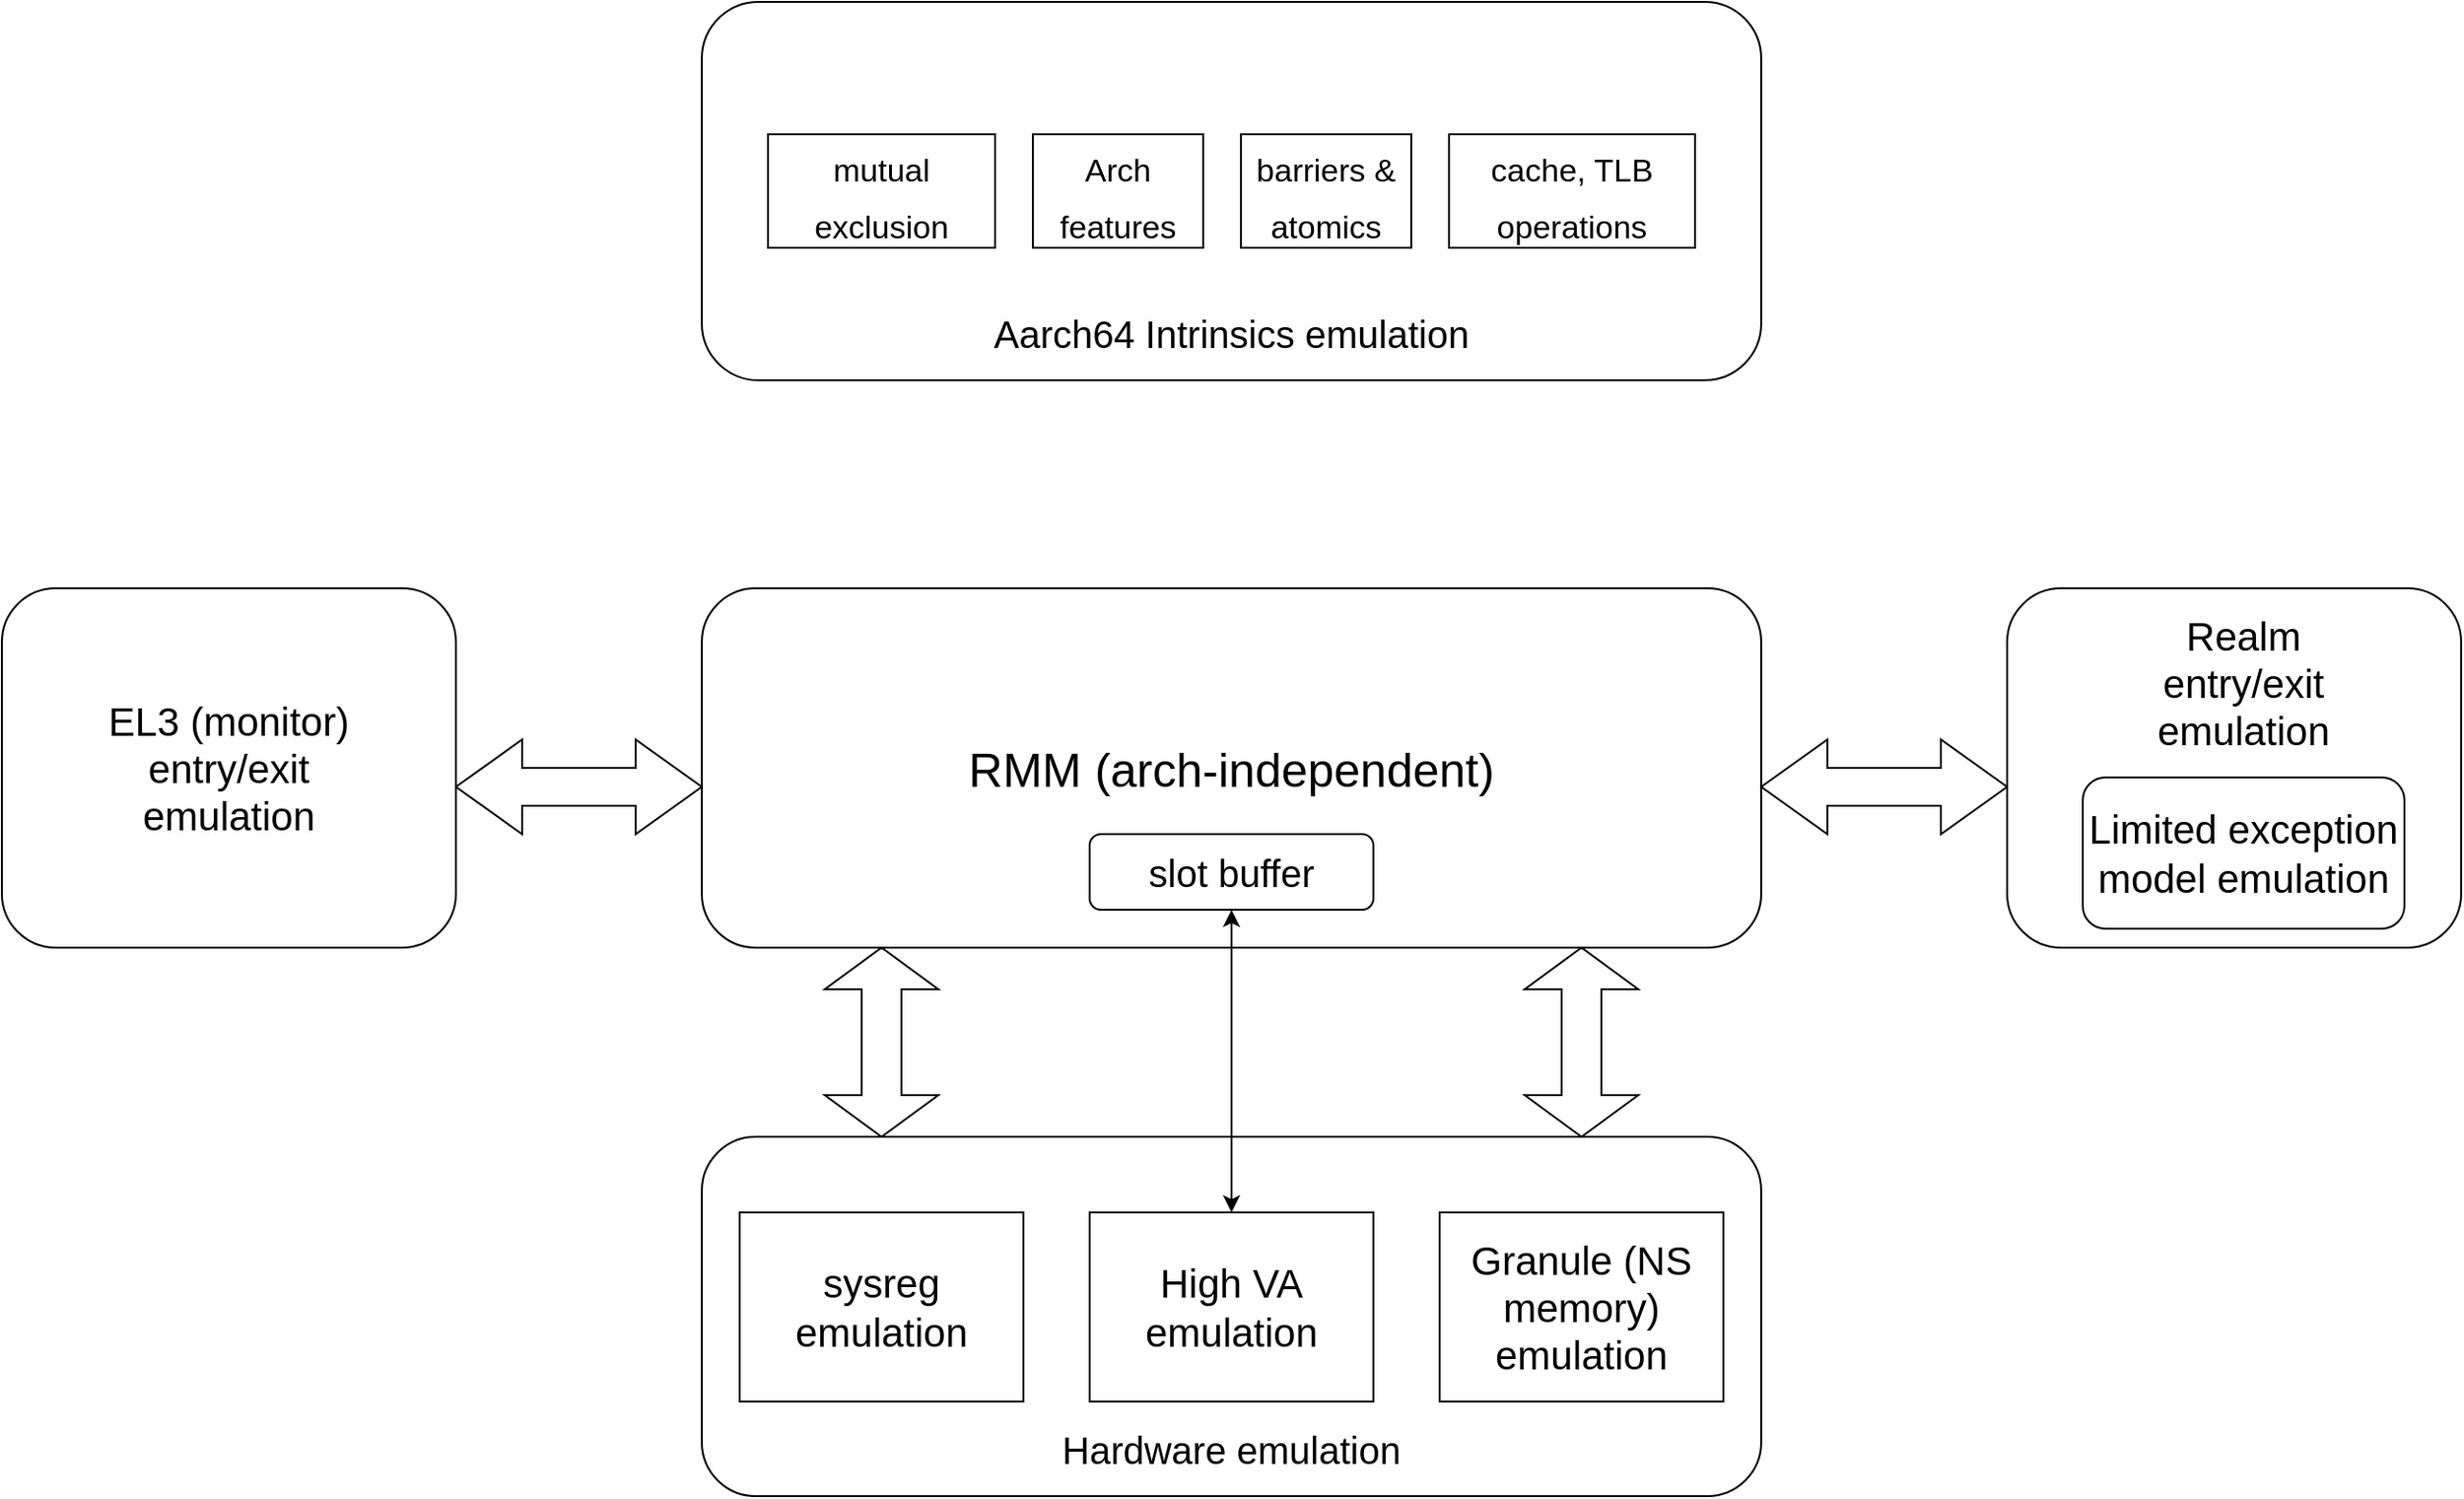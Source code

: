 <mxfile version="20.8.23" type="github">
  <diagram name="第 1 页" id="_ft1_ogU57z6ifeGg3HV">
    <mxGraphModel dx="1176" dy="1112" grid="1" gridSize="10" guides="1" tooltips="1" connect="1" arrows="1" fold="1" page="0" pageScale="1" pageWidth="2339" pageHeight="3300" math="0" shadow="0">
      <root>
        <mxCell id="0" />
        <mxCell id="1" parent="0" />
        <mxCell id="WEMd-4f8y04v5PAI4ZZ1-1" value="&lt;font style=&quot;font-size: 25px;&quot;&gt;RMM (arch-independent)&lt;/font&gt;" style="rounded=1;whiteSpace=wrap;html=1;" vertex="1" parent="1">
          <mxGeometry x="500" y="200" width="560" height="190" as="geometry" />
        </mxCell>
        <mxCell id="WEMd-4f8y04v5PAI4ZZ1-2" value="slot buffer" style="rounded=1;whiteSpace=wrap;html=1;fontSize=20;" vertex="1" parent="1">
          <mxGeometry x="705" y="330" width="150" height="40" as="geometry" />
        </mxCell>
        <mxCell id="WEMd-4f8y04v5PAI4ZZ1-13" value="" style="html=1;shadow=0;dashed=0;align=center;verticalAlign=middle;shape=mxgraph.arrows2.twoWayArrow;dy=0.6;dx=35;fontSize=25;" vertex="1" parent="1">
          <mxGeometry x="1060" y="280" width="130" height="50" as="geometry" />
        </mxCell>
        <mxCell id="WEMd-4f8y04v5PAI4ZZ1-14" value="" style="group" vertex="1" connectable="0" parent="1">
          <mxGeometry x="1190" y="200" width="240" height="190" as="geometry" />
        </mxCell>
        <mxCell id="WEMd-4f8y04v5PAI4ZZ1-10" value="" style="rounded=1;whiteSpace=wrap;html=1;fontSize=21;" vertex="1" parent="WEMd-4f8y04v5PAI4ZZ1-14">
          <mxGeometry width="240" height="190" as="geometry" />
        </mxCell>
        <mxCell id="WEMd-4f8y04v5PAI4ZZ1-11" value="Limited exception model emulation" style="rounded=1;whiteSpace=wrap;html=1;fontSize=21;" vertex="1" parent="WEMd-4f8y04v5PAI4ZZ1-14">
          <mxGeometry x="40" y="100" width="170" height="80" as="geometry" />
        </mxCell>
        <mxCell id="WEMd-4f8y04v5PAI4ZZ1-12" value="Realm entry/exit emulation" style="text;html=1;strokeColor=none;fillColor=none;align=center;verticalAlign=middle;whiteSpace=wrap;rounded=0;fontSize=21;" vertex="1" parent="WEMd-4f8y04v5PAI4ZZ1-14">
          <mxGeometry x="65" y="10" width="120" height="80" as="geometry" />
        </mxCell>
        <mxCell id="WEMd-4f8y04v5PAI4ZZ1-16" value="" style="html=1;shadow=0;dashed=0;align=center;verticalAlign=middle;shape=mxgraph.arrows2.twoWayArrow;dy=0.6;dx=35;fontSize=25;" vertex="1" parent="1">
          <mxGeometry x="370" y="280" width="130" height="50" as="geometry" />
        </mxCell>
        <mxCell id="WEMd-4f8y04v5PAI4ZZ1-18" value="" style="rounded=1;whiteSpace=wrap;html=1;fontSize=21;" vertex="1" parent="1">
          <mxGeometry x="130" y="200" width="240" height="190" as="geometry" />
        </mxCell>
        <mxCell id="WEMd-4f8y04v5PAI4ZZ1-20" value="EL3 (monitor) entry/exit emulation" style="text;html=1;strokeColor=none;fillColor=none;align=center;verticalAlign=middle;whiteSpace=wrap;rounded=0;fontSize=21;" vertex="1" parent="1">
          <mxGeometry x="175" y="255" width="150" height="80" as="geometry" />
        </mxCell>
        <mxCell id="WEMd-4f8y04v5PAI4ZZ1-23" value="" style="html=1;shadow=0;dashed=0;align=center;verticalAlign=middle;shape=mxgraph.arrows2.twoWayArrow;dy=0.65;dx=22;fontSize=25;rotation=90;" vertex="1" parent="1">
          <mxGeometry x="545" y="410" width="100" height="60" as="geometry" />
        </mxCell>
        <mxCell id="WEMd-4f8y04v5PAI4ZZ1-25" value="" style="group" vertex="1" connectable="0" parent="1">
          <mxGeometry x="500" y="490" width="560" height="190" as="geometry" />
        </mxCell>
        <mxCell id="WEMd-4f8y04v5PAI4ZZ1-3" value="" style="rounded=1;whiteSpace=wrap;html=1;" vertex="1" parent="WEMd-4f8y04v5PAI4ZZ1-25">
          <mxGeometry width="560" height="190" as="geometry" />
        </mxCell>
        <mxCell id="WEMd-4f8y04v5PAI4ZZ1-4" value="Hardware emulation" style="text;html=1;strokeColor=none;fillColor=none;align=center;verticalAlign=middle;whiteSpace=wrap;rounded=0;fontSize=20;" vertex="1" parent="WEMd-4f8y04v5PAI4ZZ1-25">
          <mxGeometry x="150" y="150" width="260" height="30" as="geometry" />
        </mxCell>
        <mxCell id="WEMd-4f8y04v5PAI4ZZ1-6" value="&lt;font style=&quot;font-size: 21px;&quot;&gt;sysreg emulation&lt;/font&gt;" style="rounded=0;whiteSpace=wrap;html=1;fontSize=20;" vertex="1" parent="WEMd-4f8y04v5PAI4ZZ1-25">
          <mxGeometry x="20" y="40" width="150" height="100" as="geometry" />
        </mxCell>
        <mxCell id="WEMd-4f8y04v5PAI4ZZ1-7" value="&lt;font style=&quot;font-size: 21px;&quot;&gt;High VA emulation&lt;/font&gt;" style="rounded=0;whiteSpace=wrap;html=1;fontSize=20;" vertex="1" parent="WEMd-4f8y04v5PAI4ZZ1-25">
          <mxGeometry x="205" y="40" width="150" height="100" as="geometry" />
        </mxCell>
        <mxCell id="WEMd-4f8y04v5PAI4ZZ1-8" value="&lt;font style=&quot;font-size: 21px;&quot;&gt;Granule (NS memory) emulation&lt;/font&gt;" style="rounded=0;whiteSpace=wrap;html=1;fontSize=20;" vertex="1" parent="WEMd-4f8y04v5PAI4ZZ1-25">
          <mxGeometry x="390" y="40" width="150" height="100" as="geometry" />
        </mxCell>
        <mxCell id="WEMd-4f8y04v5PAI4ZZ1-26" style="edgeStyle=orthogonalEdgeStyle;rounded=0;orthogonalLoop=1;jettySize=auto;html=1;exitX=0.5;exitY=0;exitDx=0;exitDy=0;entryX=0.5;entryY=1;entryDx=0;entryDy=0;fontSize=25;startArrow=classic;startFill=1;" edge="1" parent="1" source="WEMd-4f8y04v5PAI4ZZ1-7" target="WEMd-4f8y04v5PAI4ZZ1-2">
          <mxGeometry relative="1" as="geometry" />
        </mxCell>
        <mxCell id="WEMd-4f8y04v5PAI4ZZ1-27" value="" style="html=1;shadow=0;dashed=0;align=center;verticalAlign=middle;shape=mxgraph.arrows2.twoWayArrow;dy=0.65;dx=22;fontSize=25;rotation=90;" vertex="1" parent="1">
          <mxGeometry x="915" y="410" width="100" height="60" as="geometry" />
        </mxCell>
        <mxCell id="WEMd-4f8y04v5PAI4ZZ1-30" value="" style="rounded=1;whiteSpace=wrap;html=1;fontSize=25;" vertex="1" parent="1">
          <mxGeometry x="500" y="-110" width="560" height="200" as="geometry" />
        </mxCell>
        <mxCell id="WEMd-4f8y04v5PAI4ZZ1-31" value="Aarch64 Intrinsics emulation" style="text;html=1;strokeColor=none;fillColor=none;align=center;verticalAlign=middle;whiteSpace=wrap;rounded=0;fontSize=20;" vertex="1" parent="1">
          <mxGeometry x="650" y="50" width="260" height="30" as="geometry" />
        </mxCell>
        <mxCell id="WEMd-4f8y04v5PAI4ZZ1-37" value="" style="group" vertex="1" connectable="0" parent="1">
          <mxGeometry x="535" y="-40" width="490" height="60" as="geometry" />
        </mxCell>
        <mxCell id="WEMd-4f8y04v5PAI4ZZ1-33" value="&lt;font style=&quot;font-size: 17px;&quot;&gt;mutual exclusion&lt;/font&gt;" style="rounded=0;whiteSpace=wrap;html=1;fontSize=25;" vertex="1" parent="WEMd-4f8y04v5PAI4ZZ1-37">
          <mxGeometry width="120" height="60" as="geometry" />
        </mxCell>
        <mxCell id="WEMd-4f8y04v5PAI4ZZ1-34" value="&lt;font style=&quot;font-size: 17px;&quot;&gt;Arch features&lt;/font&gt;" style="rounded=0;whiteSpace=wrap;html=1;fontSize=25;" vertex="1" parent="WEMd-4f8y04v5PAI4ZZ1-37">
          <mxGeometry x="140" width="90" height="60" as="geometry" />
        </mxCell>
        <mxCell id="WEMd-4f8y04v5PAI4ZZ1-35" value="&lt;font style=&quot;font-size: 17px;&quot;&gt;barriers &amp;amp; atomics&lt;/font&gt;" style="rounded=0;whiteSpace=wrap;html=1;fontSize=25;" vertex="1" parent="WEMd-4f8y04v5PAI4ZZ1-37">
          <mxGeometry x="250" width="90" height="60" as="geometry" />
        </mxCell>
        <mxCell id="WEMd-4f8y04v5PAI4ZZ1-36" value="&lt;font style=&quot;font-size: 17px;&quot;&gt;cache, TLB operations&lt;/font&gt;" style="rounded=0;whiteSpace=wrap;html=1;fontSize=25;" vertex="1" parent="WEMd-4f8y04v5PAI4ZZ1-37">
          <mxGeometry x="360" width="130" height="60" as="geometry" />
        </mxCell>
      </root>
    </mxGraphModel>
  </diagram>
</mxfile>
